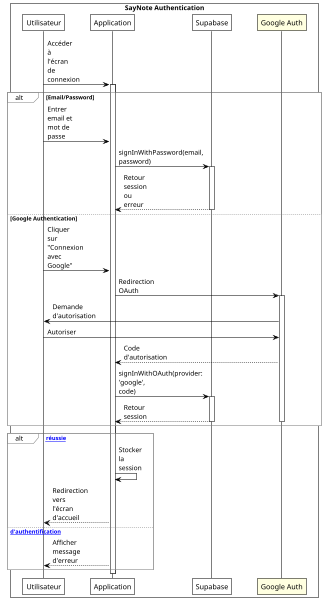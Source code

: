 @startuml SayNote Authentication Sequence
!theme plain

' Force 4:3 aspect ratio with proper spacing
scale 800*600

' Styling to match the example
skinparam sequenceArrowThickness 1
skinparam roundcorner 0
skinparam maxmessagesize 50
skinparam responseMessageBelowArrow true
skinparam sequenceMessageAlign left
skinparam lifelineStrategy solid
skinparam participantPadding 20
skinparam boxPadding 10
skinparam sequenceReferenceHeaderBackgroundColor white
skinparam sequenceReferenceBackgroundColor white
skinparam sequenceReferenceBorderColor gray
skinparam sequenceGroupHeaderFontStyle normal
skinparam sequenceGroupBorderColor gray
skinparam sequenceGroupBackgroundColor white

' Title in a box
box "SayNote Authentication" #white
participant "Utilisateur" as User
participant "Application" as App
participant "Supabase" as Supabase
participant "Google Auth" as Google #lightyellow
end box

' Main sequence
User -> App: Accéder à l'écran de connexion
activate App

' Alternative authentication methods
alt Email/Password
    User -> App: Entrer email et mot de passe
    App -> Supabase: signInWithPassword(email, password)
    activate Supabase
    
    Supabase --> App: Retour session ou erreur
    deactivate Supabase
    
else Google Authentication
    User -> App: Cliquer sur "Connexion avec Google"
    App -> Google: Redirection OAuth
    activate Google
    
    Google -> User: Demande d'autorisation
    User -> Google: Autoriser
    Google --> App: Code d'autorisation
    
    App -> Supabase: signInWithOAuth(provider: 'google', code)
    activate Supabase
    
    Supabase --> App: Retour session
    deactivate Supabase
    deactivate Google
end

' Result handling
alt [Authentification réussie]
    App -> App: Stocker la session
    App --> User: Redirection vers l'écran d'accueil
else [Échec d'authentification]
    App --> User: Afficher message d'erreur
end

deactivate App

@enduml 